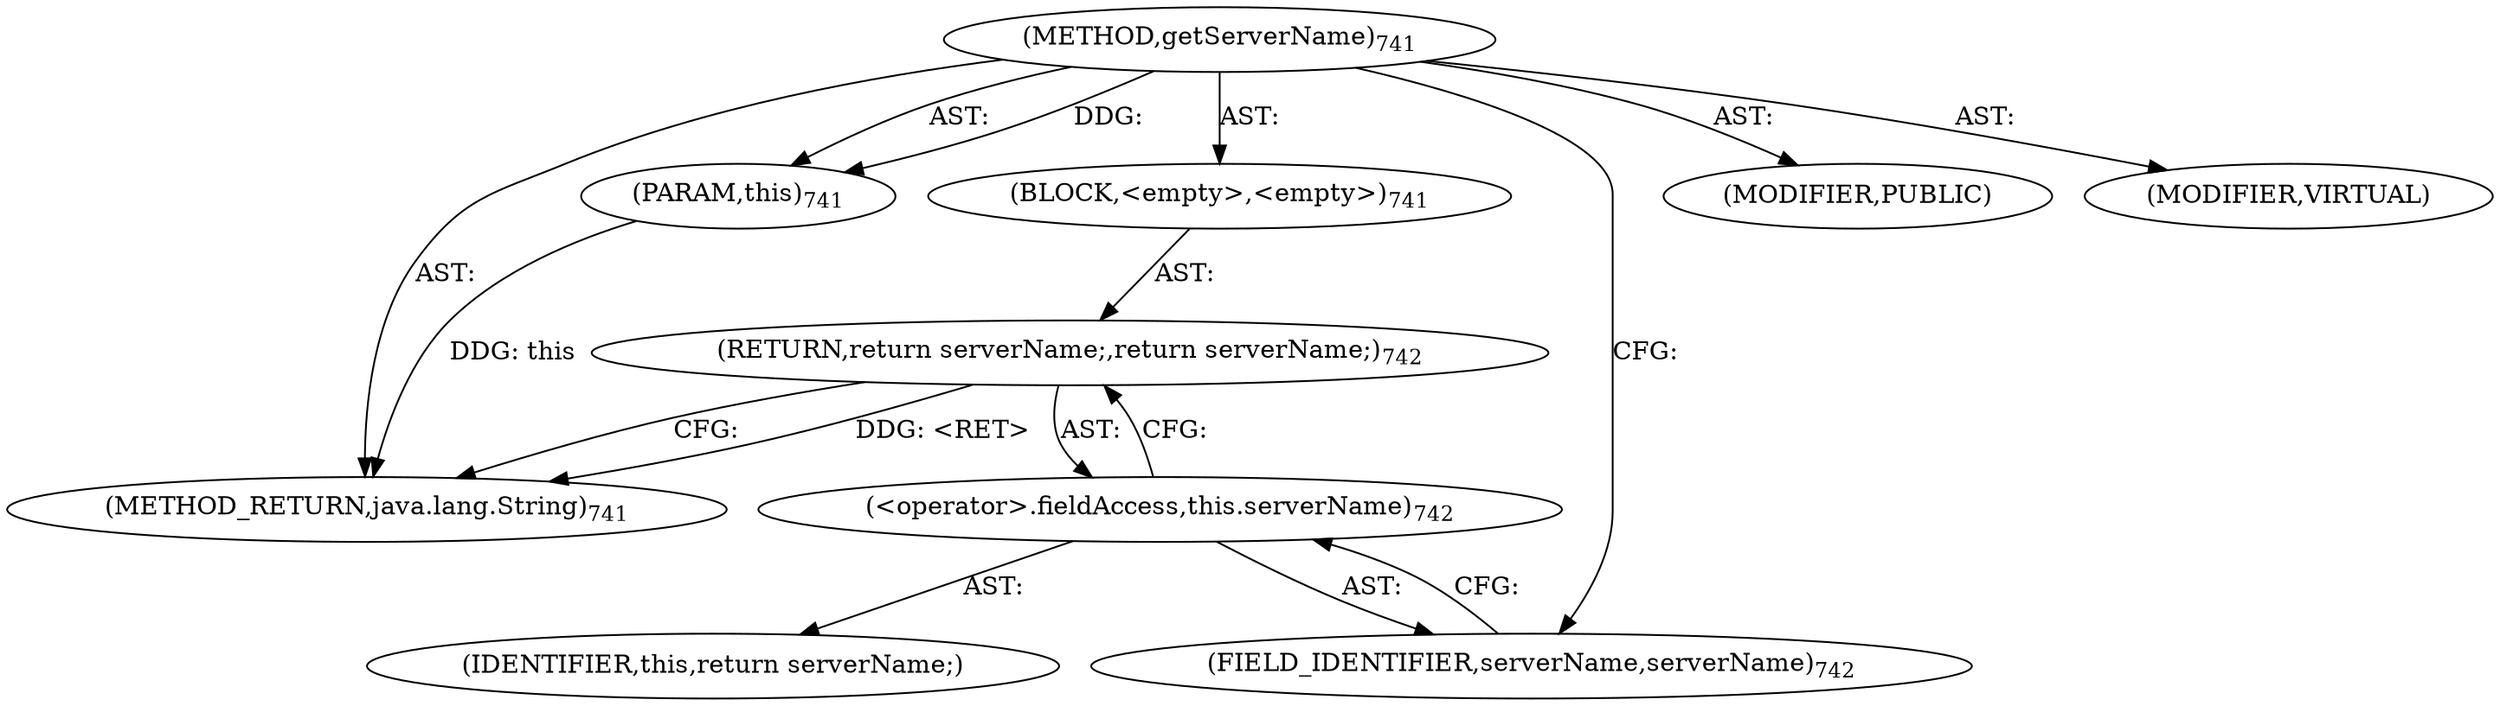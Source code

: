 digraph "getServerName" {  
"111669149712" [label = <(METHOD,getServerName)<SUB>741</SUB>> ]
"115964117053" [label = <(PARAM,this)<SUB>741</SUB>> ]
"25769803842" [label = <(BLOCK,&lt;empty&gt;,&lt;empty&gt;)<SUB>741</SUB>> ]
"146028888078" [label = <(RETURN,return serverName;,return serverName;)<SUB>742</SUB>> ]
"30064771487" [label = <(&lt;operator&gt;.fieldAccess,this.serverName)<SUB>742</SUB>> ]
"68719477111" [label = <(IDENTIFIER,this,return serverName;)> ]
"55834574887" [label = <(FIELD_IDENTIFIER,serverName,serverName)<SUB>742</SUB>> ]
"133143986231" [label = <(MODIFIER,PUBLIC)> ]
"133143986232" [label = <(MODIFIER,VIRTUAL)> ]
"128849018896" [label = <(METHOD_RETURN,java.lang.String)<SUB>741</SUB>> ]
  "111669149712" -> "115964117053"  [ label = "AST: "] 
  "111669149712" -> "25769803842"  [ label = "AST: "] 
  "111669149712" -> "133143986231"  [ label = "AST: "] 
  "111669149712" -> "133143986232"  [ label = "AST: "] 
  "111669149712" -> "128849018896"  [ label = "AST: "] 
  "25769803842" -> "146028888078"  [ label = "AST: "] 
  "146028888078" -> "30064771487"  [ label = "AST: "] 
  "30064771487" -> "68719477111"  [ label = "AST: "] 
  "30064771487" -> "55834574887"  [ label = "AST: "] 
  "146028888078" -> "128849018896"  [ label = "CFG: "] 
  "30064771487" -> "146028888078"  [ label = "CFG: "] 
  "55834574887" -> "30064771487"  [ label = "CFG: "] 
  "111669149712" -> "55834574887"  [ label = "CFG: "] 
  "146028888078" -> "128849018896"  [ label = "DDG: &lt;RET&gt;"] 
  "115964117053" -> "128849018896"  [ label = "DDG: this"] 
  "111669149712" -> "115964117053"  [ label = "DDG: "] 
}
